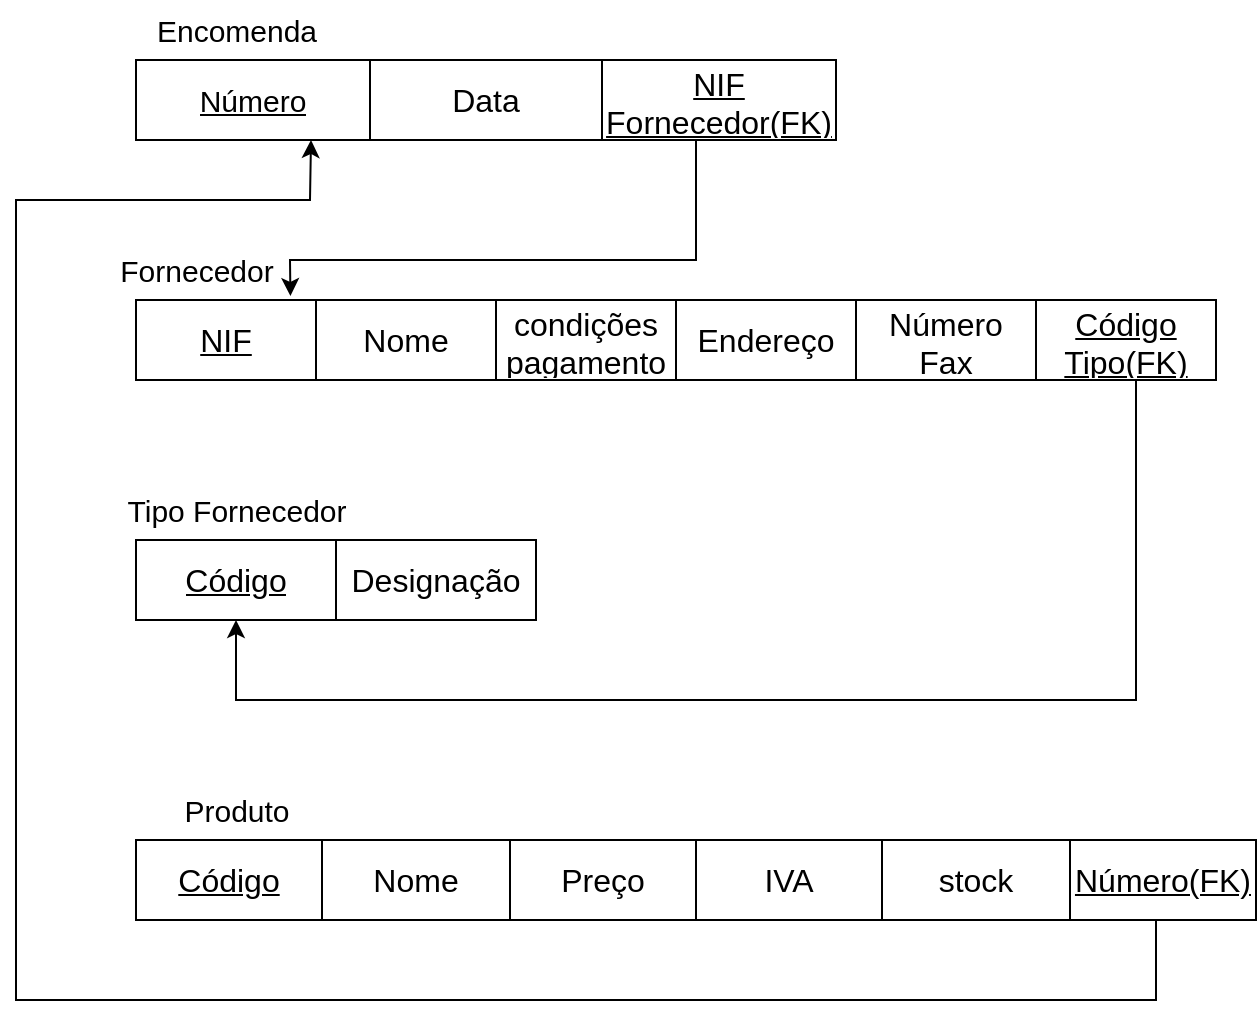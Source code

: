 <mxfile version="24.0.2" type="device">
  <diagram name="Página-1" id="IyP8DB76coCotEFBEaCT">
    <mxGraphModel dx="1434" dy="820" grid="1" gridSize="10" guides="1" tooltips="1" connect="1" arrows="1" fold="1" page="1" pageScale="1" pageWidth="827" pageHeight="1169" math="0" shadow="0">
      <root>
        <mxCell id="0" />
        <mxCell id="1" parent="0" />
        <mxCell id="bldFRLK-eeammJ6lwJ_y-1" value="" style="shape=table;startSize=0;container=1;collapsible=0;childLayout=tableLayout;fontSize=16;" vertex="1" parent="1">
          <mxGeometry x="320" y="120" width="350" height="40" as="geometry" />
        </mxCell>
        <mxCell id="bldFRLK-eeammJ6lwJ_y-2" value="" style="shape=tableRow;horizontal=0;startSize=0;swimlaneHead=0;swimlaneBody=0;strokeColor=inherit;top=0;left=0;bottom=0;right=0;collapsible=0;dropTarget=0;fillColor=none;points=[[0,0.5],[1,0.5]];portConstraint=eastwest;fontSize=16;" vertex="1" parent="bldFRLK-eeammJ6lwJ_y-1">
          <mxGeometry width="350" height="40" as="geometry" />
        </mxCell>
        <mxCell id="bldFRLK-eeammJ6lwJ_y-3" value="&lt;u&gt;&lt;font style=&quot;font-size: 15px;&quot;&gt;Número&lt;/font&gt;&lt;/u&gt;" style="shape=partialRectangle;html=1;whiteSpace=wrap;connectable=0;strokeColor=inherit;overflow=hidden;fillColor=none;top=0;left=0;bottom=0;right=0;pointerEvents=1;fontSize=16;" vertex="1" parent="bldFRLK-eeammJ6lwJ_y-2">
          <mxGeometry width="117" height="40" as="geometry">
            <mxRectangle width="117" height="40" as="alternateBounds" />
          </mxGeometry>
        </mxCell>
        <mxCell id="bldFRLK-eeammJ6lwJ_y-4" value="Data" style="shape=partialRectangle;html=1;whiteSpace=wrap;connectable=0;strokeColor=inherit;overflow=hidden;fillColor=none;top=0;left=0;bottom=0;right=0;pointerEvents=1;fontSize=16;" vertex="1" parent="bldFRLK-eeammJ6lwJ_y-2">
          <mxGeometry x="117" width="116" height="40" as="geometry">
            <mxRectangle width="116" height="40" as="alternateBounds" />
          </mxGeometry>
        </mxCell>
        <mxCell id="bldFRLK-eeammJ6lwJ_y-14" value="&lt;u&gt;NIF Fornecedor(FK)&lt;br&gt;&lt;/u&gt;" style="shape=partialRectangle;html=1;whiteSpace=wrap;connectable=0;strokeColor=inherit;overflow=hidden;fillColor=none;top=0;left=0;bottom=0;right=0;pointerEvents=1;fontSize=16;" vertex="1" parent="bldFRLK-eeammJ6lwJ_y-2">
          <mxGeometry x="233" width="117" height="40" as="geometry">
            <mxRectangle width="117" height="40" as="alternateBounds" />
          </mxGeometry>
        </mxCell>
        <mxCell id="bldFRLK-eeammJ6lwJ_y-15" value="&lt;font style=&quot;font-size: 15px;&quot;&gt;Encomenda&lt;/font&gt;" style="text;html=1;align=center;verticalAlign=middle;resizable=0;points=[];autosize=1;strokeColor=none;fillColor=none;" vertex="1" parent="1">
          <mxGeometry x="320" y="90" width="100" height="30" as="geometry" />
        </mxCell>
        <mxCell id="bldFRLK-eeammJ6lwJ_y-16" value="" style="shape=table;startSize=0;container=1;collapsible=0;childLayout=tableLayout;fontSize=16;" vertex="1" parent="1">
          <mxGeometry x="320" y="240" width="540" height="40" as="geometry" />
        </mxCell>
        <mxCell id="bldFRLK-eeammJ6lwJ_y-17" value="" style="shape=tableRow;horizontal=0;startSize=0;swimlaneHead=0;swimlaneBody=0;strokeColor=inherit;top=0;left=0;bottom=0;right=0;collapsible=0;dropTarget=0;fillColor=none;points=[[0,0.5],[1,0.5]];portConstraint=eastwest;fontSize=16;" vertex="1" parent="bldFRLK-eeammJ6lwJ_y-16">
          <mxGeometry width="540" height="40" as="geometry" />
        </mxCell>
        <mxCell id="bldFRLK-eeammJ6lwJ_y-18" value="&lt;u&gt;NIF&lt;/u&gt;" style="shape=partialRectangle;html=1;whiteSpace=wrap;connectable=0;strokeColor=inherit;overflow=hidden;fillColor=none;top=0;left=0;bottom=0;right=0;pointerEvents=1;fontSize=16;" vertex="1" parent="bldFRLK-eeammJ6lwJ_y-17">
          <mxGeometry width="90" height="40" as="geometry">
            <mxRectangle width="90" height="40" as="alternateBounds" />
          </mxGeometry>
        </mxCell>
        <mxCell id="bldFRLK-eeammJ6lwJ_y-19" value="Nome" style="shape=partialRectangle;html=1;whiteSpace=wrap;connectable=0;strokeColor=inherit;overflow=hidden;fillColor=none;top=0;left=0;bottom=0;right=0;pointerEvents=1;fontSize=16;" vertex="1" parent="bldFRLK-eeammJ6lwJ_y-17">
          <mxGeometry x="90" width="90" height="40" as="geometry">
            <mxRectangle width="90" height="40" as="alternateBounds" />
          </mxGeometry>
        </mxCell>
        <mxCell id="bldFRLK-eeammJ6lwJ_y-20" value="&lt;div&gt;condições&lt;/div&gt;&lt;div&gt;pagamento&lt;br&gt;&lt;/div&gt;" style="shape=partialRectangle;html=1;whiteSpace=wrap;connectable=0;strokeColor=inherit;overflow=hidden;fillColor=none;top=0;left=0;bottom=0;right=0;pointerEvents=1;fontSize=16;" vertex="1" parent="bldFRLK-eeammJ6lwJ_y-17">
          <mxGeometry x="180" width="90" height="40" as="geometry">
            <mxRectangle width="90" height="40" as="alternateBounds" />
          </mxGeometry>
        </mxCell>
        <mxCell id="bldFRLK-eeammJ6lwJ_y-24" value="Endereço" style="shape=partialRectangle;html=1;whiteSpace=wrap;connectable=0;strokeColor=inherit;overflow=hidden;fillColor=none;top=0;left=0;bottom=0;right=0;pointerEvents=1;fontSize=16;" vertex="1" parent="bldFRLK-eeammJ6lwJ_y-17">
          <mxGeometry x="270" width="90" height="40" as="geometry">
            <mxRectangle width="90" height="40" as="alternateBounds" />
          </mxGeometry>
        </mxCell>
        <mxCell id="bldFRLK-eeammJ6lwJ_y-23" value="Número Fax" style="shape=partialRectangle;html=1;whiteSpace=wrap;connectable=0;strokeColor=inherit;overflow=hidden;fillColor=none;top=0;left=0;bottom=0;right=0;pointerEvents=1;fontSize=16;" vertex="1" parent="bldFRLK-eeammJ6lwJ_y-17">
          <mxGeometry x="360" width="90" height="40" as="geometry">
            <mxRectangle width="90" height="40" as="alternateBounds" />
          </mxGeometry>
        </mxCell>
        <mxCell id="bldFRLK-eeammJ6lwJ_y-22" value="&lt;u&gt;Código Tipo(FK)&lt;/u&gt;" style="shape=partialRectangle;html=1;whiteSpace=wrap;connectable=0;strokeColor=inherit;overflow=hidden;fillColor=none;top=0;left=0;bottom=0;right=0;pointerEvents=1;fontSize=16;" vertex="1" parent="bldFRLK-eeammJ6lwJ_y-17">
          <mxGeometry x="450" width="90" height="40" as="geometry">
            <mxRectangle width="90" height="40" as="alternateBounds" />
          </mxGeometry>
        </mxCell>
        <mxCell id="bldFRLK-eeammJ6lwJ_y-21" value="&lt;font style=&quot;font-size: 15px;&quot;&gt;Fornecedor&lt;/font&gt;" style="text;html=1;align=center;verticalAlign=middle;resizable=0;points=[];autosize=1;strokeColor=none;fillColor=none;" vertex="1" parent="1">
          <mxGeometry x="300" y="210" width="100" height="30" as="geometry" />
        </mxCell>
        <mxCell id="bldFRLK-eeammJ6lwJ_y-25" value="" style="shape=table;startSize=0;container=1;collapsible=0;childLayout=tableLayout;fontSize=16;" vertex="1" parent="1">
          <mxGeometry x="320" y="360" width="200" height="40" as="geometry" />
        </mxCell>
        <mxCell id="bldFRLK-eeammJ6lwJ_y-26" value="" style="shape=tableRow;horizontal=0;startSize=0;swimlaneHead=0;swimlaneBody=0;strokeColor=inherit;top=0;left=0;bottom=0;right=0;collapsible=0;dropTarget=0;fillColor=none;points=[[0,0.5],[1,0.5]];portConstraint=eastwest;fontSize=16;" vertex="1" parent="bldFRLK-eeammJ6lwJ_y-25">
          <mxGeometry width="200" height="40" as="geometry" />
        </mxCell>
        <mxCell id="bldFRLK-eeammJ6lwJ_y-27" value="&lt;u&gt;Código&lt;/u&gt;" style="shape=partialRectangle;html=1;whiteSpace=wrap;connectable=0;strokeColor=inherit;overflow=hidden;fillColor=none;top=0;left=0;bottom=0;right=0;pointerEvents=1;fontSize=16;" vertex="1" parent="bldFRLK-eeammJ6lwJ_y-26">
          <mxGeometry width="100" height="40" as="geometry">
            <mxRectangle width="100" height="40" as="alternateBounds" />
          </mxGeometry>
        </mxCell>
        <mxCell id="bldFRLK-eeammJ6lwJ_y-28" value="Designação" style="shape=partialRectangle;html=1;whiteSpace=wrap;connectable=0;strokeColor=inherit;overflow=hidden;fillColor=none;top=0;left=0;bottom=0;right=0;pointerEvents=1;fontSize=16;" vertex="1" parent="bldFRLK-eeammJ6lwJ_y-26">
          <mxGeometry x="100" width="100" height="40" as="geometry">
            <mxRectangle width="100" height="40" as="alternateBounds" />
          </mxGeometry>
        </mxCell>
        <mxCell id="bldFRLK-eeammJ6lwJ_y-30" value="&lt;font style=&quot;font-size: 15px;&quot;&gt;Tipo Fornecedor&lt;/font&gt;" style="text;html=1;align=center;verticalAlign=middle;resizable=0;points=[];autosize=1;strokeColor=none;fillColor=none;" vertex="1" parent="1">
          <mxGeometry x="305" y="330" width="130" height="30" as="geometry" />
        </mxCell>
        <mxCell id="bldFRLK-eeammJ6lwJ_y-37" value="" style="shape=table;startSize=0;container=1;collapsible=0;childLayout=tableLayout;fontSize=16;" vertex="1" parent="1">
          <mxGeometry x="320" y="510" width="560" height="40" as="geometry" />
        </mxCell>
        <mxCell id="bldFRLK-eeammJ6lwJ_y-38" value="" style="shape=tableRow;horizontal=0;startSize=0;swimlaneHead=0;swimlaneBody=0;strokeColor=inherit;top=0;left=0;bottom=0;right=0;collapsible=0;dropTarget=0;fillColor=none;points=[[0,0.5],[1,0.5]];portConstraint=eastwest;fontSize=16;" vertex="1" parent="bldFRLK-eeammJ6lwJ_y-37">
          <mxGeometry width="560" height="40" as="geometry" />
        </mxCell>
        <mxCell id="bldFRLK-eeammJ6lwJ_y-39" value="&lt;u&gt;Código&lt;/u&gt;" style="shape=partialRectangle;html=1;whiteSpace=wrap;connectable=0;strokeColor=inherit;overflow=hidden;fillColor=none;top=0;left=0;bottom=0;right=0;pointerEvents=1;fontSize=16;" vertex="1" parent="bldFRLK-eeammJ6lwJ_y-38">
          <mxGeometry width="93" height="40" as="geometry">
            <mxRectangle width="93" height="40" as="alternateBounds" />
          </mxGeometry>
        </mxCell>
        <mxCell id="bldFRLK-eeammJ6lwJ_y-40" value="Nome" style="shape=partialRectangle;html=1;whiteSpace=wrap;connectable=0;strokeColor=inherit;overflow=hidden;fillColor=none;top=0;left=0;bottom=0;right=0;pointerEvents=1;fontSize=16;" vertex="1" parent="bldFRLK-eeammJ6lwJ_y-38">
          <mxGeometry x="93" width="94" height="40" as="geometry">
            <mxRectangle width="94" height="40" as="alternateBounds" />
          </mxGeometry>
        </mxCell>
        <mxCell id="bldFRLK-eeammJ6lwJ_y-41" value="Preço" style="shape=partialRectangle;html=1;whiteSpace=wrap;connectable=0;strokeColor=inherit;overflow=hidden;fillColor=none;top=0;left=0;bottom=0;right=0;pointerEvents=1;fontSize=16;" vertex="1" parent="bldFRLK-eeammJ6lwJ_y-38">
          <mxGeometry x="187" width="93" height="40" as="geometry">
            <mxRectangle width="93" height="40" as="alternateBounds" />
          </mxGeometry>
        </mxCell>
        <mxCell id="bldFRLK-eeammJ6lwJ_y-42" value="IVA" style="shape=partialRectangle;html=1;whiteSpace=wrap;connectable=0;strokeColor=inherit;overflow=hidden;fillColor=none;top=0;left=0;bottom=0;right=0;pointerEvents=1;fontSize=16;" vertex="1" parent="bldFRLK-eeammJ6lwJ_y-38">
          <mxGeometry x="280" width="93" height="40" as="geometry">
            <mxRectangle width="93" height="40" as="alternateBounds" />
          </mxGeometry>
        </mxCell>
        <mxCell id="bldFRLK-eeammJ6lwJ_y-43" value="stock" style="shape=partialRectangle;html=1;whiteSpace=wrap;connectable=0;strokeColor=inherit;overflow=hidden;fillColor=none;top=0;left=0;bottom=0;right=0;pointerEvents=1;fontSize=16;" vertex="1" parent="bldFRLK-eeammJ6lwJ_y-38">
          <mxGeometry x="373" width="94" height="40" as="geometry">
            <mxRectangle width="94" height="40" as="alternateBounds" />
          </mxGeometry>
        </mxCell>
        <mxCell id="bldFRLK-eeammJ6lwJ_y-44" value="&lt;u&gt;Número(FK)&lt;/u&gt;" style="shape=partialRectangle;html=1;whiteSpace=wrap;connectable=0;strokeColor=inherit;overflow=hidden;fillColor=none;top=0;left=0;bottom=0;right=0;pointerEvents=1;fontSize=16;" vertex="1" parent="bldFRLK-eeammJ6lwJ_y-38">
          <mxGeometry x="467" width="93" height="40" as="geometry">
            <mxRectangle width="93" height="40" as="alternateBounds" />
          </mxGeometry>
        </mxCell>
        <mxCell id="bldFRLK-eeammJ6lwJ_y-45" value="&lt;font style=&quot;font-size: 15px;&quot;&gt;Produto&lt;/font&gt;" style="text;html=1;align=center;verticalAlign=middle;resizable=0;points=[];autosize=1;strokeColor=none;fillColor=none;" vertex="1" parent="1">
          <mxGeometry x="335" y="480" width="70" height="30" as="geometry" />
        </mxCell>
        <mxCell id="bldFRLK-eeammJ6lwJ_y-46" value="" style="endArrow=classic;html=1;rounded=0;entryX=0.25;entryY=1;entryDx=0;entryDy=0;" edge="1" parent="1" target="bldFRLK-eeammJ6lwJ_y-1">
          <mxGeometry width="50" height="50" relative="1" as="geometry">
            <mxPoint x="830" y="550" as="sourcePoint" />
            <mxPoint x="880" y="500" as="targetPoint" />
            <Array as="points">
              <mxPoint x="830" y="590" />
              <mxPoint x="260" y="590" />
              <mxPoint x="260" y="190" />
              <mxPoint x="407" y="190" />
            </Array>
          </mxGeometry>
        </mxCell>
        <mxCell id="bldFRLK-eeammJ6lwJ_y-47" value="" style="endArrow=classic;html=1;rounded=0;entryX=0.25;entryY=1;entryDx=0;entryDy=0;" edge="1" parent="1" target="bldFRLK-eeammJ6lwJ_y-25">
          <mxGeometry width="50" height="50" relative="1" as="geometry">
            <mxPoint x="820" y="280" as="sourcePoint" />
            <mxPoint x="870" y="230" as="targetPoint" />
            <Array as="points">
              <mxPoint x="820" y="440" />
              <mxPoint x="370" y="440" />
            </Array>
          </mxGeometry>
        </mxCell>
        <mxCell id="bldFRLK-eeammJ6lwJ_y-48" value="" style="endArrow=classic;html=1;rounded=0;entryX=0.143;entryY=-0.05;entryDx=0;entryDy=0;entryPerimeter=0;" edge="1" parent="1" target="bldFRLK-eeammJ6lwJ_y-17">
          <mxGeometry width="50" height="50" relative="1" as="geometry">
            <mxPoint x="600" y="160" as="sourcePoint" />
            <mxPoint x="650" y="110" as="targetPoint" />
            <Array as="points">
              <mxPoint x="600" y="220" />
              <mxPoint x="397" y="220" />
            </Array>
          </mxGeometry>
        </mxCell>
      </root>
    </mxGraphModel>
  </diagram>
</mxfile>
